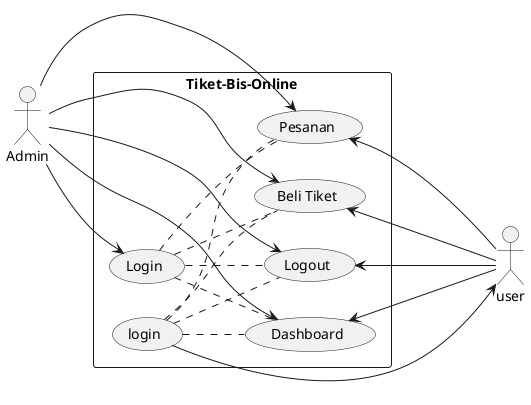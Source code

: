 @startuml
left to right direction
actor Admin
actor user

rectangle Tiket-Bis-Online {

Admin --> (Logout)
Admin --> (Login)
Admin --> (Dashboard)
Admin --> (Pesanan)
Admin --> (Beli Tiket)
(Login) .. (Logout)
(Login) .. (Dashboard)
(Login) .. (Pesanan)
(Login) .. (Beli Tiket)

user <-- (login)
(Dashboard) <--- user
(Pesanan) <--- user
(Beli Tiket) <--- user
(Logout) <--- user

(login) .. (Dashboard)
(login) .. (Pesanan)
(login) .. (Beli Tiket)
(login) .. (Logout)
}
@enduml
